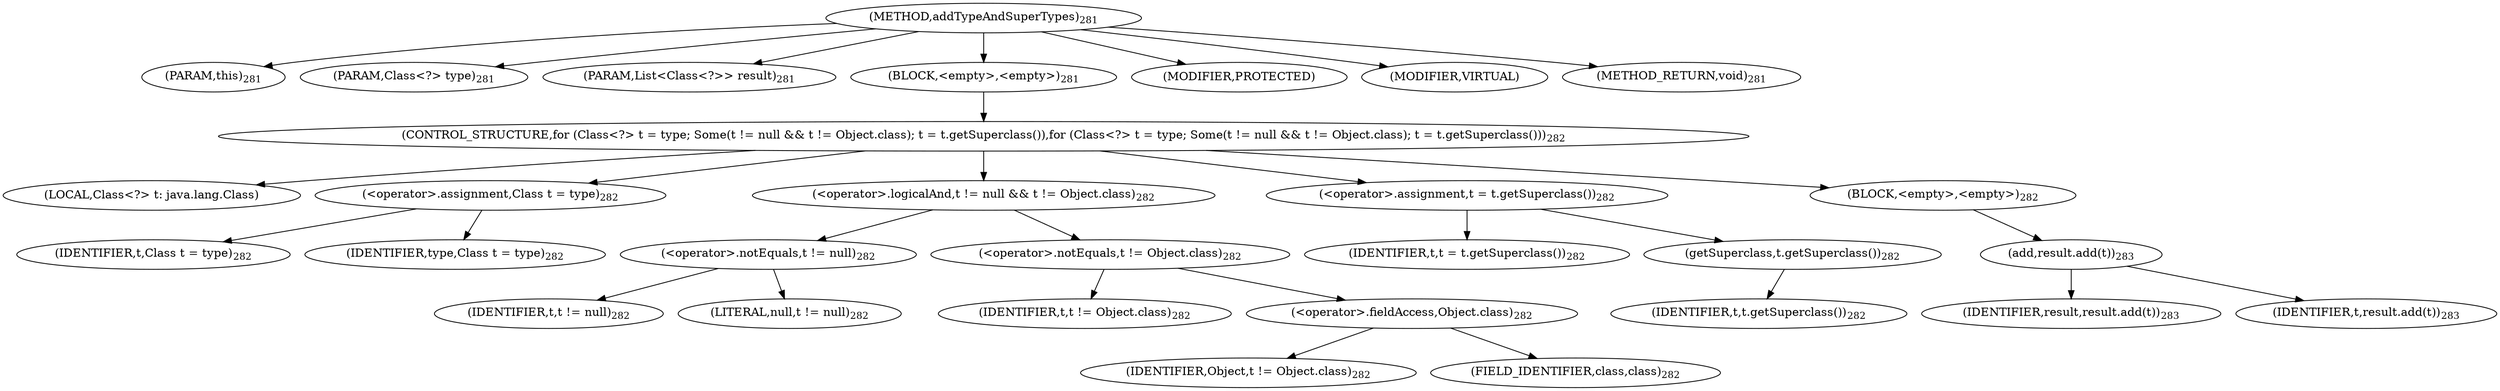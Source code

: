 digraph "addTypeAndSuperTypes" {  
"588" [label = <(METHOD,addTypeAndSuperTypes)<SUB>281</SUB>> ]
"589" [label = <(PARAM,this)<SUB>281</SUB>> ]
"590" [label = <(PARAM,Class&lt;?&gt; type)<SUB>281</SUB>> ]
"591" [label = <(PARAM,List&lt;Class&lt;?&gt;&gt; result)<SUB>281</SUB>> ]
"592" [label = <(BLOCK,&lt;empty&gt;,&lt;empty&gt;)<SUB>281</SUB>> ]
"593" [label = <(CONTROL_STRUCTURE,for (Class&lt;?&gt; t = type; Some(t != null &amp;&amp; t != Object.class); t = t.getSuperclass()),for (Class&lt;?&gt; t = type; Some(t != null &amp;&amp; t != Object.class); t = t.getSuperclass()))<SUB>282</SUB>> ]
"594" [label = <(LOCAL,Class&lt;?&gt; t: java.lang.Class)> ]
"595" [label = <(&lt;operator&gt;.assignment,Class t = type)<SUB>282</SUB>> ]
"596" [label = <(IDENTIFIER,t,Class t = type)<SUB>282</SUB>> ]
"597" [label = <(IDENTIFIER,type,Class t = type)<SUB>282</SUB>> ]
"598" [label = <(&lt;operator&gt;.logicalAnd,t != null &amp;&amp; t != Object.class)<SUB>282</SUB>> ]
"599" [label = <(&lt;operator&gt;.notEquals,t != null)<SUB>282</SUB>> ]
"600" [label = <(IDENTIFIER,t,t != null)<SUB>282</SUB>> ]
"601" [label = <(LITERAL,null,t != null)<SUB>282</SUB>> ]
"602" [label = <(&lt;operator&gt;.notEquals,t != Object.class)<SUB>282</SUB>> ]
"603" [label = <(IDENTIFIER,t,t != Object.class)<SUB>282</SUB>> ]
"604" [label = <(&lt;operator&gt;.fieldAccess,Object.class)<SUB>282</SUB>> ]
"605" [label = <(IDENTIFIER,Object,t != Object.class)<SUB>282</SUB>> ]
"606" [label = <(FIELD_IDENTIFIER,class,class)<SUB>282</SUB>> ]
"607" [label = <(&lt;operator&gt;.assignment,t = t.getSuperclass())<SUB>282</SUB>> ]
"608" [label = <(IDENTIFIER,t,t = t.getSuperclass())<SUB>282</SUB>> ]
"609" [label = <(getSuperclass,t.getSuperclass())<SUB>282</SUB>> ]
"610" [label = <(IDENTIFIER,t,t.getSuperclass())<SUB>282</SUB>> ]
"611" [label = <(BLOCK,&lt;empty&gt;,&lt;empty&gt;)<SUB>282</SUB>> ]
"612" [label = <(add,result.add(t))<SUB>283</SUB>> ]
"613" [label = <(IDENTIFIER,result,result.add(t))<SUB>283</SUB>> ]
"614" [label = <(IDENTIFIER,t,result.add(t))<SUB>283</SUB>> ]
"615" [label = <(MODIFIER,PROTECTED)> ]
"616" [label = <(MODIFIER,VIRTUAL)> ]
"617" [label = <(METHOD_RETURN,void)<SUB>281</SUB>> ]
  "588" -> "589" 
  "588" -> "590" 
  "588" -> "591" 
  "588" -> "592" 
  "588" -> "615" 
  "588" -> "616" 
  "588" -> "617" 
  "592" -> "593" 
  "593" -> "594" 
  "593" -> "595" 
  "593" -> "598" 
  "593" -> "607" 
  "593" -> "611" 
  "595" -> "596" 
  "595" -> "597" 
  "598" -> "599" 
  "598" -> "602" 
  "599" -> "600" 
  "599" -> "601" 
  "602" -> "603" 
  "602" -> "604" 
  "604" -> "605" 
  "604" -> "606" 
  "607" -> "608" 
  "607" -> "609" 
  "609" -> "610" 
  "611" -> "612" 
  "612" -> "613" 
  "612" -> "614" 
}
